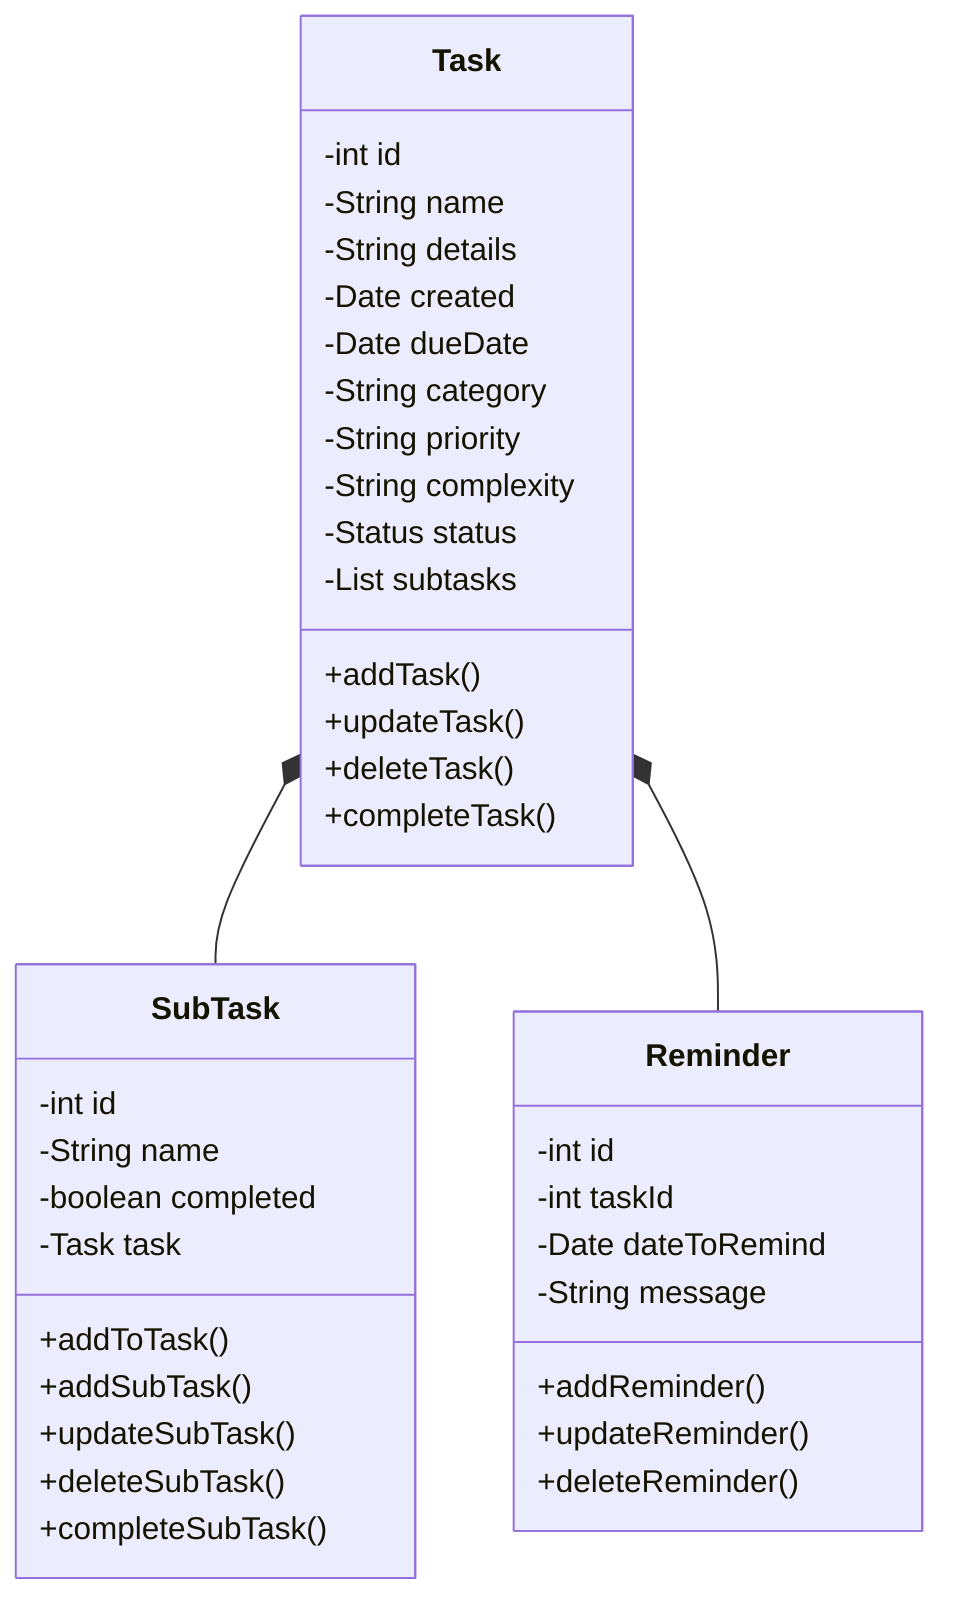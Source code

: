 classDiagram
    class Task {
        -int id
        -String name
        -String details
        -Date created
        -Date dueDate
        -String category
        -String priority
        -String complexity
        -Status status
        -List subtasks
        +addTask()
        +updateTask()
        +deleteTask()
        +completeTask()
    }

    class SubTask {
        -int id
        -String name
        -boolean completed
        -Task task
        +addToTask()
        +addSubTask()
        +updateSubTask()
        +deleteSubTask()
        +completeSubTask()
    }

    class Reminder {
        -int id
        -int taskId
        -Date dateToRemind
        -String message
        +addReminder()
        +updateReminder()
        +deleteReminder()
    }

    Task *-- SubTask
    Task *-- Reminder